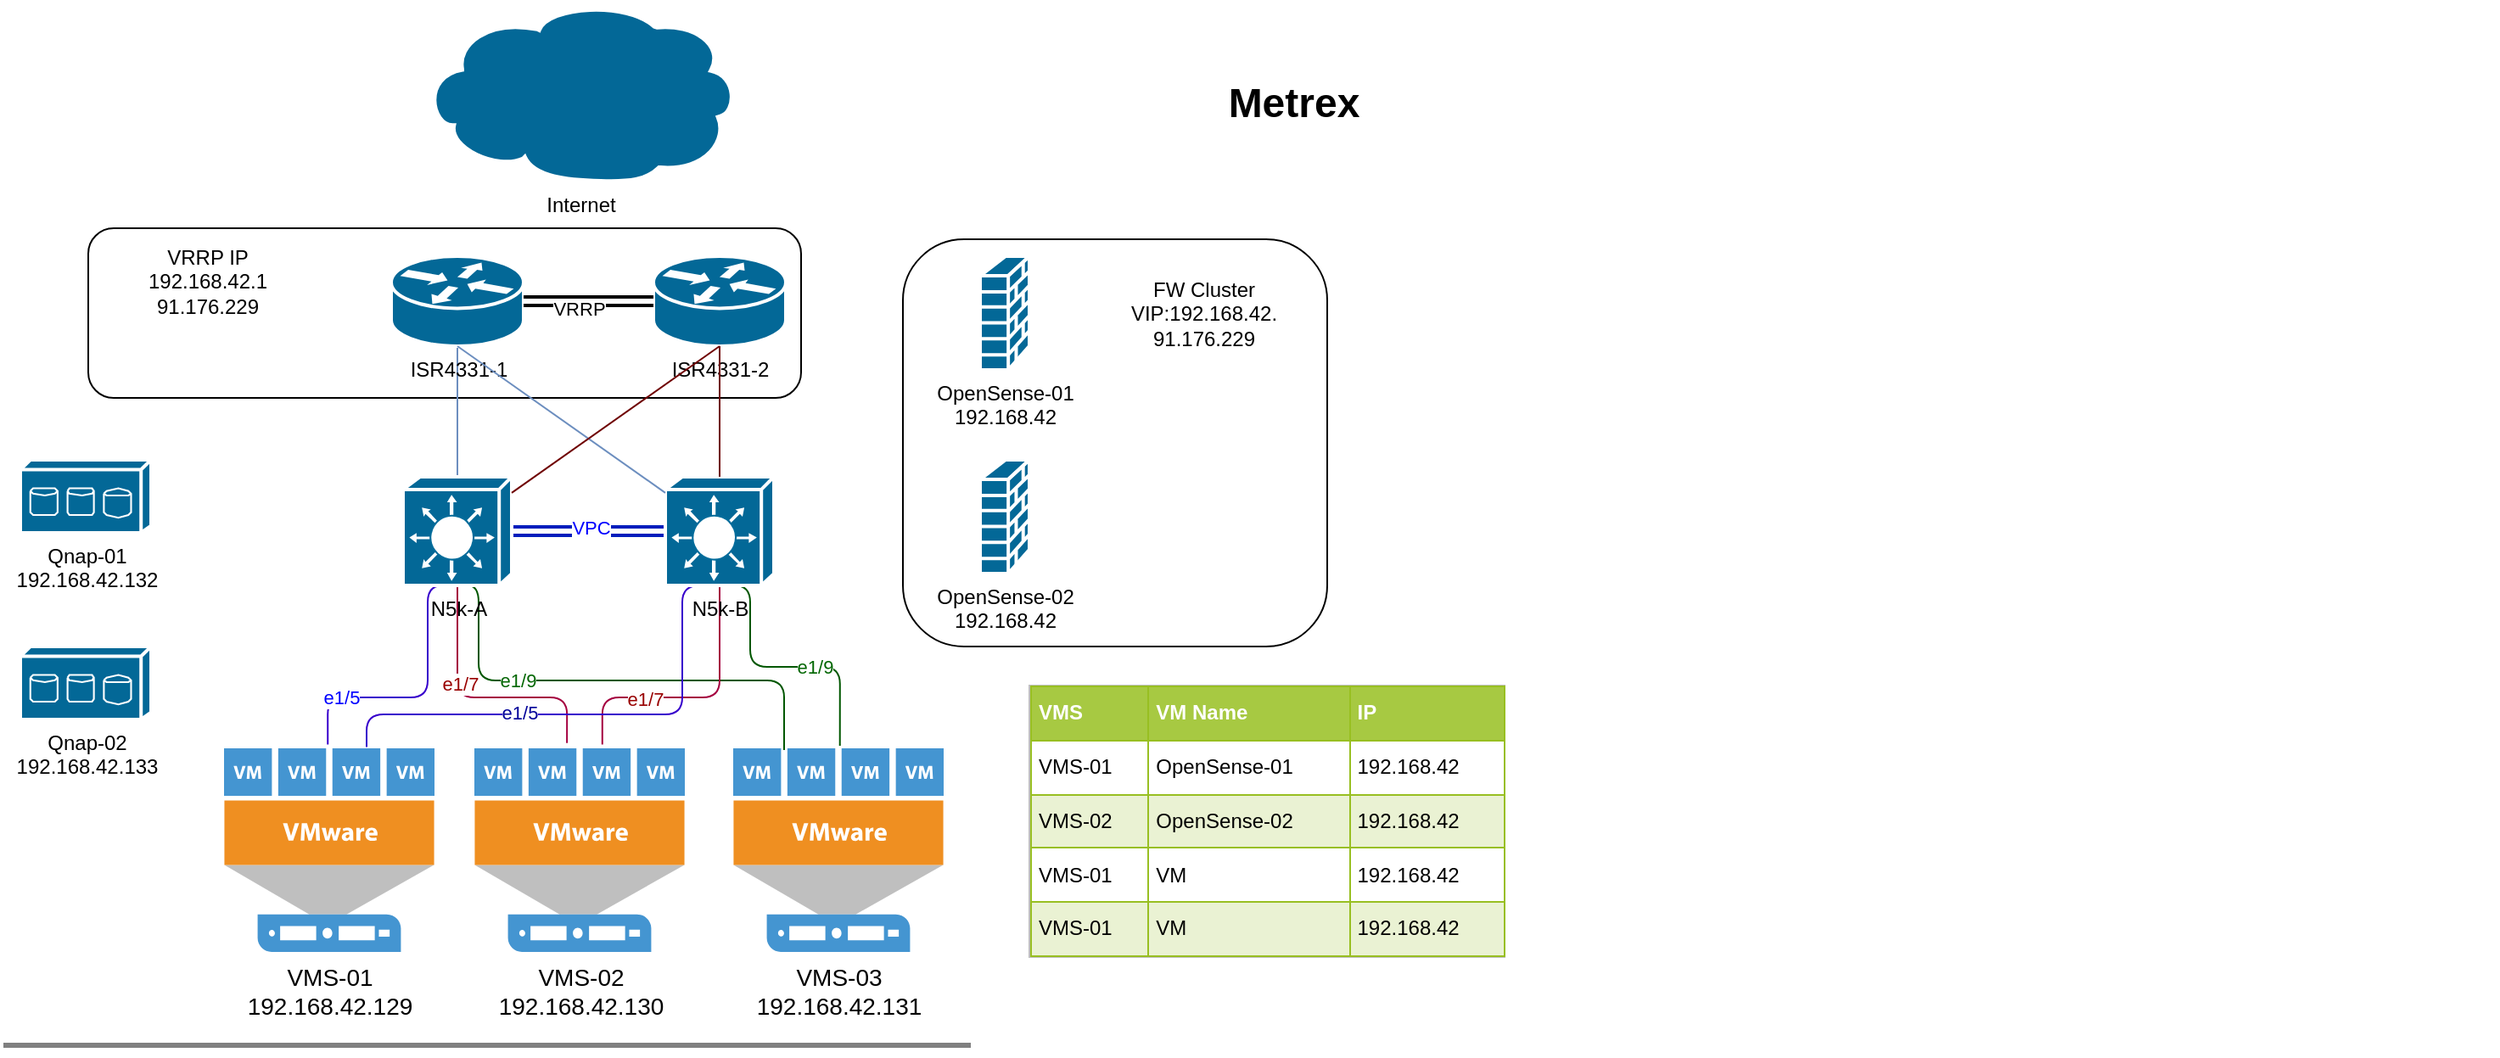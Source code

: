 <mxfile version="16.4.5" type="github">
  <diagram name="Page-1" id="197159a0-c6a4-9194-75a8-e4174976684c">
    <mxGraphModel dx="450" dy="262" grid="1" gridSize="10" guides="1" tooltips="1" connect="1" arrows="1" fold="1" page="1" pageScale="1.5" pageWidth="1169" pageHeight="826" background="none" math="0" shadow="0">
      <root>
        <mxCell id="0" style=";html=1;" />
        <mxCell id="1" style=";html=1;" parent="0" />
        <mxCell id="-EyrNSprZyw8wpIVBh2r-33" value="" style="rounded=1;whiteSpace=wrap;html=1;align=left;" vertex="1" parent="1">
          <mxGeometry x="160" y="153.5" width="420" height="100" as="geometry" />
        </mxCell>
        <mxCell id="-EyrNSprZyw8wpIVBh2r-31" value="" style="rounded=1;whiteSpace=wrap;html=1;" vertex="1" parent="1">
          <mxGeometry x="640" y="160" width="250" height="240" as="geometry" />
        </mxCell>
        <mxCell id="1257a543d1cacc4b-5" value="VMS-02&lt;br&gt;192.168.42.130" style="shadow=0;dashed=0;html=1;strokeColor=none;fillColor=#4495D1;labelPosition=center;verticalLabelPosition=bottom;verticalAlign=top;shape=mxgraph.veeam.2d.vmware_host;fontSize=14;" parent="1" vertex="1">
          <mxGeometry x="387.5" y="460" width="124" height="120" as="geometry" />
        </mxCell>
        <mxCell id="1257a543d1cacc4b-50" value="" style="line;strokeWidth=3;html=1;fillColor=none;gradientColor=none;fontSize=14;strokeColor=#808080;" parent="1" vertex="1">
          <mxGeometry x="110" y="630" width="570" height="10" as="geometry" />
        </mxCell>
        <mxCell id="1257a543d1cacc4b-52" value="Metrex" style="text;strokeColor=none;fillColor=none;html=1;fontSize=24;fontStyle=1;verticalAlign=middle;align=center;" parent="1" vertex="1">
          <mxGeometry x="160" y="60" width="1420" height="40" as="geometry" />
        </mxCell>
        <mxCell id="-EyrNSprZyw8wpIVBh2r-13" style="edgeStyle=none;rounded=1;orthogonalLoop=1;jettySize=auto;html=1;exitX=0.5;exitY=1;exitDx=0;exitDy=0;exitPerimeter=0;endArrow=none;endFill=0;fillColor=#dae8fc;strokeColor=#6c8ebf;" edge="1" parent="1" source="-EyrNSprZyw8wpIVBh2r-1" target="-EyrNSprZyw8wpIVBh2r-7">
          <mxGeometry relative="1" as="geometry" />
        </mxCell>
        <mxCell id="-EyrNSprZyw8wpIVBh2r-1" value="ISR4331-1" style="shape=mxgraph.cisco.routers.router;sketch=0;html=1;pointerEvents=1;dashed=0;fillColor=#036897;strokeColor=#ffffff;strokeWidth=2;verticalLabelPosition=bottom;verticalAlign=top;align=center;outlineConnect=0;" vertex="1" parent="1">
          <mxGeometry x="338.5" y="170" width="78" height="53" as="geometry" />
        </mxCell>
        <mxCell id="-EyrNSprZyw8wpIVBh2r-4" value="ISR4331-2" style="shape=mxgraph.cisco.routers.router;sketch=0;html=1;pointerEvents=1;dashed=0;fillColor=#036897;strokeColor=#ffffff;strokeWidth=2;verticalLabelPosition=bottom;verticalAlign=top;align=center;outlineConnect=0;" vertex="1" parent="1">
          <mxGeometry x="493" y="170" width="78" height="53" as="geometry" />
        </mxCell>
        <mxCell id="-EyrNSprZyw8wpIVBh2r-12" style="edgeStyle=none;rounded=0;orthogonalLoop=1;jettySize=auto;html=1;exitX=1;exitY=0.5;exitDx=0;exitDy=0;exitPerimeter=0;shape=link;strokeWidth=2;fillColor=#0050ef;strokeColor=#001DBC;fontColor=#0000FF;" edge="1" parent="1" source="-EyrNSprZyw8wpIVBh2r-7" target="-EyrNSprZyw8wpIVBh2r-8">
          <mxGeometry relative="1" as="geometry" />
        </mxCell>
        <mxCell id="-EyrNSprZyw8wpIVBh2r-16" value="&lt;font color=&quot;#0000ff&quot;&gt;VPC&lt;/font&gt;" style="edgeLabel;html=1;align=center;verticalAlign=middle;resizable=0;points=[];" vertex="1" connectable="0" parent="-EyrNSprZyw8wpIVBh2r-12">
          <mxGeometry x="0.005" y="2" relative="1" as="geometry">
            <mxPoint x="1" as="offset" />
          </mxGeometry>
        </mxCell>
        <mxCell id="-EyrNSprZyw8wpIVBh2r-22" style="edgeStyle=orthogonalEdgeStyle;rounded=1;orthogonalLoop=1;jettySize=auto;html=1;exitX=0.5;exitY=1;exitDx=0;exitDy=0;exitPerimeter=0;entryX=0.493;entryY=-0.019;entryDx=0;entryDy=0;entryPerimeter=0;endArrow=none;endFill=0;fillColor=#6a00ff;strokeColor=#3700CC;" edge="1" parent="1" source="-EyrNSprZyw8wpIVBh2r-7" target="-EyrNSprZyw8wpIVBh2r-9">
          <mxGeometry relative="1" as="geometry">
            <Array as="points">
              <mxPoint x="360" y="364" />
              <mxPoint x="360" y="430" />
              <mxPoint x="301" y="430" />
            </Array>
          </mxGeometry>
        </mxCell>
        <mxCell id="-EyrNSprZyw8wpIVBh2r-39" value="e1/5" style="edgeLabel;html=1;align=center;verticalAlign=middle;resizable=0;points=[];fontColor=#0000FF;" vertex="1" connectable="0" parent="-EyrNSprZyw8wpIVBh2r-22">
          <mxGeometry x="0.586" relative="1" as="geometry">
            <mxPoint as="offset" />
          </mxGeometry>
        </mxCell>
        <mxCell id="-EyrNSprZyw8wpIVBh2r-24" style="edgeStyle=orthogonalEdgeStyle;rounded=1;orthogonalLoop=1;jettySize=auto;html=1;exitX=0.5;exitY=1;exitDx=0;exitDy=0;exitPerimeter=0;entryX=0.44;entryY=-0.026;entryDx=0;entryDy=0;entryPerimeter=0;endArrow=none;endFill=0;fillColor=#d80073;strokeColor=#A50040;" edge="1" parent="1" source="-EyrNSprZyw8wpIVBh2r-7" target="1257a543d1cacc4b-5">
          <mxGeometry relative="1" as="geometry">
            <Array as="points">
              <mxPoint x="378" y="430" />
              <mxPoint x="442" y="430" />
            </Array>
          </mxGeometry>
        </mxCell>
        <mxCell id="-EyrNSprZyw8wpIVBh2r-40" value="&lt;font color=&quot;#990000&quot;&gt;e1/7&lt;/font&gt;" style="edgeLabel;html=1;align=center;verticalAlign=middle;resizable=0;points=[];fontColor=#0000FF;" vertex="1" connectable="0" parent="-EyrNSprZyw8wpIVBh2r-24">
          <mxGeometry x="-0.266" y="1" relative="1" as="geometry">
            <mxPoint as="offset" />
          </mxGeometry>
        </mxCell>
        <mxCell id="-EyrNSprZyw8wpIVBh2r-26" style="edgeStyle=orthogonalEdgeStyle;rounded=1;orthogonalLoop=1;jettySize=auto;html=1;exitX=0.5;exitY=1;exitDx=0;exitDy=0;exitPerimeter=0;entryX=0.245;entryY=0.008;entryDx=0;entryDy=0;entryPerimeter=0;endArrow=none;endFill=0;fillColor=#008a00;strokeColor=#005700;" edge="1" parent="1" source="-EyrNSprZyw8wpIVBh2r-7" target="-EyrNSprZyw8wpIVBh2r-10">
          <mxGeometry relative="1" as="geometry">
            <Array as="points">
              <mxPoint x="390" y="364" />
              <mxPoint x="390" y="420" />
              <mxPoint x="570" y="420" />
              <mxPoint x="570" y="461" />
            </Array>
          </mxGeometry>
        </mxCell>
        <mxCell id="-EyrNSprZyw8wpIVBh2r-41" value="&lt;font color=&quot;#006600&quot;&gt;e1/9&lt;/font&gt;" style="edgeLabel;html=1;align=center;verticalAlign=middle;resizable=0;points=[];fontColor=#0000FF;" vertex="1" connectable="0" parent="-EyrNSprZyw8wpIVBh2r-26">
          <mxGeometry x="-0.37" relative="1" as="geometry">
            <mxPoint as="offset" />
          </mxGeometry>
        </mxCell>
        <mxCell id="-EyrNSprZyw8wpIVBh2r-7" value="N5k-A" style="shape=mxgraph.cisco.switches.layer_3_switch;sketch=0;html=1;pointerEvents=1;dashed=0;fillColor=#036897;strokeColor=#ffffff;strokeWidth=2;verticalLabelPosition=bottom;verticalAlign=top;align=center;outlineConnect=0;" vertex="1" parent="1">
          <mxGeometry x="345.5" y="300" width="64" height="64" as="geometry" />
        </mxCell>
        <mxCell id="-EyrNSprZyw8wpIVBh2r-23" style="edgeStyle=orthogonalEdgeStyle;rounded=1;orthogonalLoop=1;jettySize=auto;html=1;exitX=0.5;exitY=1;exitDx=0;exitDy=0;exitPerimeter=0;entryX=0.507;entryY=-0.012;entryDx=0;entryDy=0;entryPerimeter=0;endArrow=none;endFill=0;fillColor=#008a00;strokeColor=#005700;" edge="1" parent="1" source="-EyrNSprZyw8wpIVBh2r-8" target="-EyrNSprZyw8wpIVBh2r-10">
          <mxGeometry relative="1" as="geometry">
            <Array as="points">
              <mxPoint x="550" y="364" />
              <mxPoint x="550" y="412" />
              <mxPoint x="603" y="412" />
            </Array>
          </mxGeometry>
        </mxCell>
        <mxCell id="-EyrNSprZyw8wpIVBh2r-42" value="e1/9" style="edgeLabel;html=1;align=center;verticalAlign=middle;resizable=0;points=[];fontColor=#006600;" vertex="1" connectable="0" parent="-EyrNSprZyw8wpIVBh2r-23">
          <mxGeometry x="0.258" relative="1" as="geometry">
            <mxPoint as="offset" />
          </mxGeometry>
        </mxCell>
        <mxCell id="-EyrNSprZyw8wpIVBh2r-25" value="" style="edgeStyle=orthogonalEdgeStyle;rounded=1;orthogonalLoop=1;jettySize=auto;html=1;exitX=0.5;exitY=1;exitDx=0;exitDy=0;exitPerimeter=0;entryX=0.608;entryY=-0.019;entryDx=0;entryDy=0;entryPerimeter=0;endArrow=none;endFill=0;fillColor=#d80073;strokeColor=#A50040;" edge="1" parent="1" source="-EyrNSprZyw8wpIVBh2r-8" target="1257a543d1cacc4b-5">
          <mxGeometry relative="1" as="geometry">
            <Array as="points">
              <mxPoint x="532" y="430" />
              <mxPoint x="463" y="430" />
            </Array>
          </mxGeometry>
        </mxCell>
        <mxCell id="-EyrNSprZyw8wpIVBh2r-47" value="e1/7" style="edgeLabel;html=1;align=center;verticalAlign=middle;resizable=0;points=[];fontColor=#990000;" vertex="1" connectable="0" parent="-EyrNSprZyw8wpIVBh2r-25">
          <mxGeometry x="0.35" y="1" relative="1" as="geometry">
            <mxPoint as="offset" />
          </mxGeometry>
        </mxCell>
        <mxCell id="-EyrNSprZyw8wpIVBh2r-27" style="edgeStyle=orthogonalEdgeStyle;rounded=1;orthogonalLoop=1;jettySize=auto;html=1;exitX=0.5;exitY=1;exitDx=0;exitDy=0;exitPerimeter=0;entryX=0.675;entryY=-0.006;entryDx=0;entryDy=0;entryPerimeter=0;endArrow=none;endFill=0;fillColor=#6a00ff;strokeColor=#3700CC;" edge="1" parent="1" source="-EyrNSprZyw8wpIVBh2r-8" target="-EyrNSprZyw8wpIVBh2r-9">
          <mxGeometry relative="1" as="geometry">
            <Array as="points">
              <mxPoint x="510" y="364" />
              <mxPoint x="510" y="440" />
              <mxPoint x="324" y="440" />
              <mxPoint x="324" y="459" />
            </Array>
          </mxGeometry>
        </mxCell>
        <mxCell id="-EyrNSprZyw8wpIVBh2r-45" value="e1/5" style="edgeLabel;html=1;align=center;verticalAlign=middle;resizable=0;points=[];fontColor=#000099;" vertex="1" connectable="0" parent="-EyrNSprZyw8wpIVBh2r-27">
          <mxGeometry x="0.279" y="-1" relative="1" as="geometry">
            <mxPoint as="offset" />
          </mxGeometry>
        </mxCell>
        <mxCell id="-EyrNSprZyw8wpIVBh2r-8" value="N5k-B" style="shape=mxgraph.cisco.switches.layer_3_switch;sketch=0;html=1;pointerEvents=1;dashed=0;fillColor=#036897;strokeColor=#ffffff;strokeWidth=2;verticalLabelPosition=bottom;verticalAlign=top;align=center;outlineConnect=0;" vertex="1" parent="1">
          <mxGeometry x="500" y="300" width="64" height="64" as="geometry" />
        </mxCell>
        <mxCell id="-EyrNSprZyw8wpIVBh2r-9" value="VMS-01&lt;br&gt;192.168.42.129" style="shadow=0;dashed=0;html=1;strokeColor=none;fillColor=#4495D1;labelPosition=center;verticalLabelPosition=bottom;verticalAlign=top;shape=mxgraph.veeam.2d.vmware_host;fontSize=14;" vertex="1" parent="1">
          <mxGeometry x="240" y="460" width="124" height="120" as="geometry" />
        </mxCell>
        <mxCell id="-EyrNSprZyw8wpIVBh2r-10" value="VMS-03&lt;br&gt;192.168.42.131" style="shadow=0;dashed=0;html=1;strokeColor=none;fillColor=#4495D1;labelPosition=center;verticalLabelPosition=bottom;verticalAlign=top;shape=mxgraph.veeam.2d.vmware_host;fontSize=14;" vertex="1" parent="1">
          <mxGeometry x="540" y="460" width="124" height="120" as="geometry" />
        </mxCell>
        <mxCell id="-EyrNSprZyw8wpIVBh2r-14" style="edgeStyle=none;rounded=0;orthogonalLoop=1;jettySize=auto;html=1;shape=link;exitX=1;exitY=0.5;exitDx=0;exitDy=0;exitPerimeter=0;entryX=0;entryY=0.5;entryDx=0;entryDy=0;entryPerimeter=0;strokeWidth=2;" edge="1" parent="1" source="-EyrNSprZyw8wpIVBh2r-1" target="-EyrNSprZyw8wpIVBh2r-4">
          <mxGeometry relative="1" as="geometry">
            <mxPoint x="440" y="176" as="sourcePoint" />
            <mxPoint x="480" y="176" as="targetPoint" />
          </mxGeometry>
        </mxCell>
        <mxCell id="-EyrNSprZyw8wpIVBh2r-15" value="VRRP" style="edgeLabel;html=1;align=center;verticalAlign=middle;resizable=0;points=[];" vertex="1" connectable="0" parent="-EyrNSprZyw8wpIVBh2r-14">
          <mxGeometry x="-0.15" y="-4" relative="1" as="geometry">
            <mxPoint as="offset" />
          </mxGeometry>
        </mxCell>
        <mxCell id="-EyrNSprZyw8wpIVBh2r-17" style="edgeStyle=none;rounded=1;orthogonalLoop=1;jettySize=auto;html=1;exitX=0.5;exitY=1;exitDx=0;exitDy=0;exitPerimeter=0;endArrow=none;endFill=0;fillColor=#dae8fc;strokeColor=#6c8ebf;" edge="1" parent="1" source="-EyrNSprZyw8wpIVBh2r-1" target="-EyrNSprZyw8wpIVBh2r-8">
          <mxGeometry relative="1" as="geometry">
            <mxPoint x="413" y="213" as="sourcePoint" />
            <mxPoint x="393.826" y="310" as="targetPoint" />
          </mxGeometry>
        </mxCell>
        <mxCell id="-EyrNSprZyw8wpIVBh2r-19" style="edgeStyle=none;rounded=1;orthogonalLoop=1;jettySize=auto;html=1;endArrow=none;endFill=0;fillColor=#a20025;strokeColor=#6F0000;exitX=0.5;exitY=1;exitDx=0;exitDy=0;exitPerimeter=0;" edge="1" parent="1" source="-EyrNSprZyw8wpIVBh2r-4" target="-EyrNSprZyw8wpIVBh2r-8">
          <mxGeometry relative="1" as="geometry">
            <mxPoint x="387.5" y="213" as="sourcePoint" />
            <mxPoint x="542" y="310" as="targetPoint" />
          </mxGeometry>
        </mxCell>
        <mxCell id="-EyrNSprZyw8wpIVBh2r-20" style="edgeStyle=none;rounded=1;orthogonalLoop=1;jettySize=auto;html=1;endArrow=none;endFill=0;fillColor=#a20025;strokeColor=#6F0000;entryX=0.5;entryY=1;entryDx=0;entryDy=0;entryPerimeter=0;" edge="1" parent="1" source="-EyrNSprZyw8wpIVBh2r-7" target="-EyrNSprZyw8wpIVBh2r-4">
          <mxGeometry relative="1" as="geometry">
            <mxPoint x="397.5" y="223" as="sourcePoint" />
            <mxPoint x="530" y="200" as="targetPoint" />
          </mxGeometry>
        </mxCell>
        <mxCell id="-EyrNSprZyw8wpIVBh2r-21" value="Internet" style="shape=mxgraph.cisco.storage.cloud;sketch=0;html=1;pointerEvents=1;dashed=0;fillColor=#036897;strokeColor=#ffffff;strokeWidth=2;verticalLabelPosition=bottom;verticalAlign=top;align=center;outlineConnect=0;" vertex="1" parent="1">
          <mxGeometry x="356.5" y="20" width="186" height="106" as="geometry" />
        </mxCell>
        <mxCell id="-EyrNSprZyw8wpIVBh2r-28" value="OpenSense-01&lt;br&gt;192.168.42" style="shape=mxgraph.cisco.security.firewall;sketch=0;html=1;pointerEvents=1;dashed=0;fillColor=#036897;strokeColor=#ffffff;strokeWidth=2;verticalLabelPosition=bottom;verticalAlign=top;align=center;outlineConnect=0;" vertex="1" parent="1">
          <mxGeometry x="685.5" y="170" width="29" height="67" as="geometry" />
        </mxCell>
        <mxCell id="-EyrNSprZyw8wpIVBh2r-29" value="OpenSense-02&lt;br&gt;192.168.42" style="shape=mxgraph.cisco.security.firewall;sketch=0;html=1;pointerEvents=1;dashed=0;fillColor=#036897;strokeColor=#ffffff;strokeWidth=2;verticalLabelPosition=bottom;verticalAlign=top;align=center;outlineConnect=0;" vertex="1" parent="1">
          <mxGeometry x="685.5" y="290" width="29" height="67" as="geometry" />
        </mxCell>
        <mxCell id="-EyrNSprZyw8wpIVBh2r-30" value="&lt;table border=&quot;1&quot; width=&quot;100%&quot; cellpadding=&quot;4&quot; style=&quot;width: 100% ; height: 100% ; border-collapse: collapse&quot;&gt;&lt;tbody&gt;&lt;tr style=&quot;background-color: #a7c942 ; color: #ffffff ; border: 1px solid #98bf21&quot;&gt;&lt;th align=&quot;left&quot;&gt;VMS&lt;/th&gt;&lt;th align=&quot;left&quot;&gt;VM Name&lt;/th&gt;&lt;th align=&quot;left&quot;&gt;IP&lt;/th&gt;&lt;/tr&gt;&lt;tr style=&quot;border: 1px solid #98bf21&quot;&gt;&lt;td&gt;VMS-01&lt;/td&gt;&lt;td&gt;OpenSense-01&lt;/td&gt;&lt;td&gt;192.168.42&lt;/td&gt;&lt;/tr&gt;&lt;tr style=&quot;background-color: #eaf2d3 ; border: 1px solid #98bf21&quot;&gt;&lt;td&gt;VMS-02&lt;/td&gt;&lt;td&gt;OpenSense-02&lt;/td&gt;&lt;td&gt;192.168.42&lt;/td&gt;&lt;/tr&gt;&lt;tr style=&quot;border: 1px solid #98bf21&quot;&gt;&lt;td&gt;VMS-01&lt;/td&gt;&lt;td&gt;VM&lt;/td&gt;&lt;td&gt;192.168.42&lt;/td&gt;&lt;/tr&gt;&lt;tr style=&quot;background-color: #eaf2d3 ; border: 1px solid #98bf21&quot;&gt;&lt;td&gt;VMS-01&lt;/td&gt;&lt;td&gt;VM&lt;/td&gt;&lt;td&gt;192.168.42&lt;/td&gt;&lt;/tr&gt;&lt;/tbody&gt;&lt;/table&gt;" style="text;html=1;strokeColor=#c0c0c0;fillColor=#ffffff;overflow=fill;rounded=0;" vertex="1" parent="1">
          <mxGeometry x="714.5" y="423" width="280" height="160" as="geometry" />
        </mxCell>
        <mxCell id="-EyrNSprZyw8wpIVBh2r-32" value="FW Cluster&lt;br&gt;VIP:192.168.42.&lt;br&gt;91.176.229" style="text;html=1;align=center;verticalAlign=middle;resizable=0;points=[];autosize=1;strokeColor=none;fillColor=none;" vertex="1" parent="1">
          <mxGeometry x="767" y="178.5" width="100" height="50" as="geometry" />
        </mxCell>
        <mxCell id="-EyrNSprZyw8wpIVBh2r-34" value="VRRP IP&lt;br&gt;192.168.42.1&lt;br&gt;91.176.229" style="text;html=1;align=center;verticalAlign=middle;resizable=0;points=[];autosize=1;strokeColor=none;fillColor=none;" vertex="1" parent="1">
          <mxGeometry x="185" y="160" width="90" height="50" as="geometry" />
        </mxCell>
        <mxCell id="-EyrNSprZyw8wpIVBh2r-48" value="&lt;font color=&quot;#000000&quot;&gt;Qnap-01&lt;br&gt;192.168.42.132&lt;br&gt;&lt;/font&gt;" style="shape=mxgraph.cisco.storage.fc_storage;sketch=0;html=1;pointerEvents=1;dashed=0;fillColor=#036897;strokeColor=#ffffff;strokeWidth=2;verticalLabelPosition=bottom;verticalAlign=top;align=center;outlineConnect=0;fontColor=#990000;" vertex="1" parent="1">
          <mxGeometry x="120" y="290" width="77" height="43" as="geometry" />
        </mxCell>
        <mxCell id="-EyrNSprZyw8wpIVBh2r-49" value="&lt;font color=&quot;#000000&quot;&gt;Qnap-02&lt;br&gt;192.168.42.133&lt;br&gt;&lt;/font&gt;" style="shape=mxgraph.cisco.storage.fc_storage;sketch=0;html=1;pointerEvents=1;dashed=0;fillColor=#036897;strokeColor=#ffffff;strokeWidth=2;verticalLabelPosition=bottom;verticalAlign=top;align=center;outlineConnect=0;fontColor=#990000;" vertex="1" parent="1">
          <mxGeometry x="120" y="400" width="77" height="43" as="geometry" />
        </mxCell>
      </root>
    </mxGraphModel>
  </diagram>
</mxfile>
